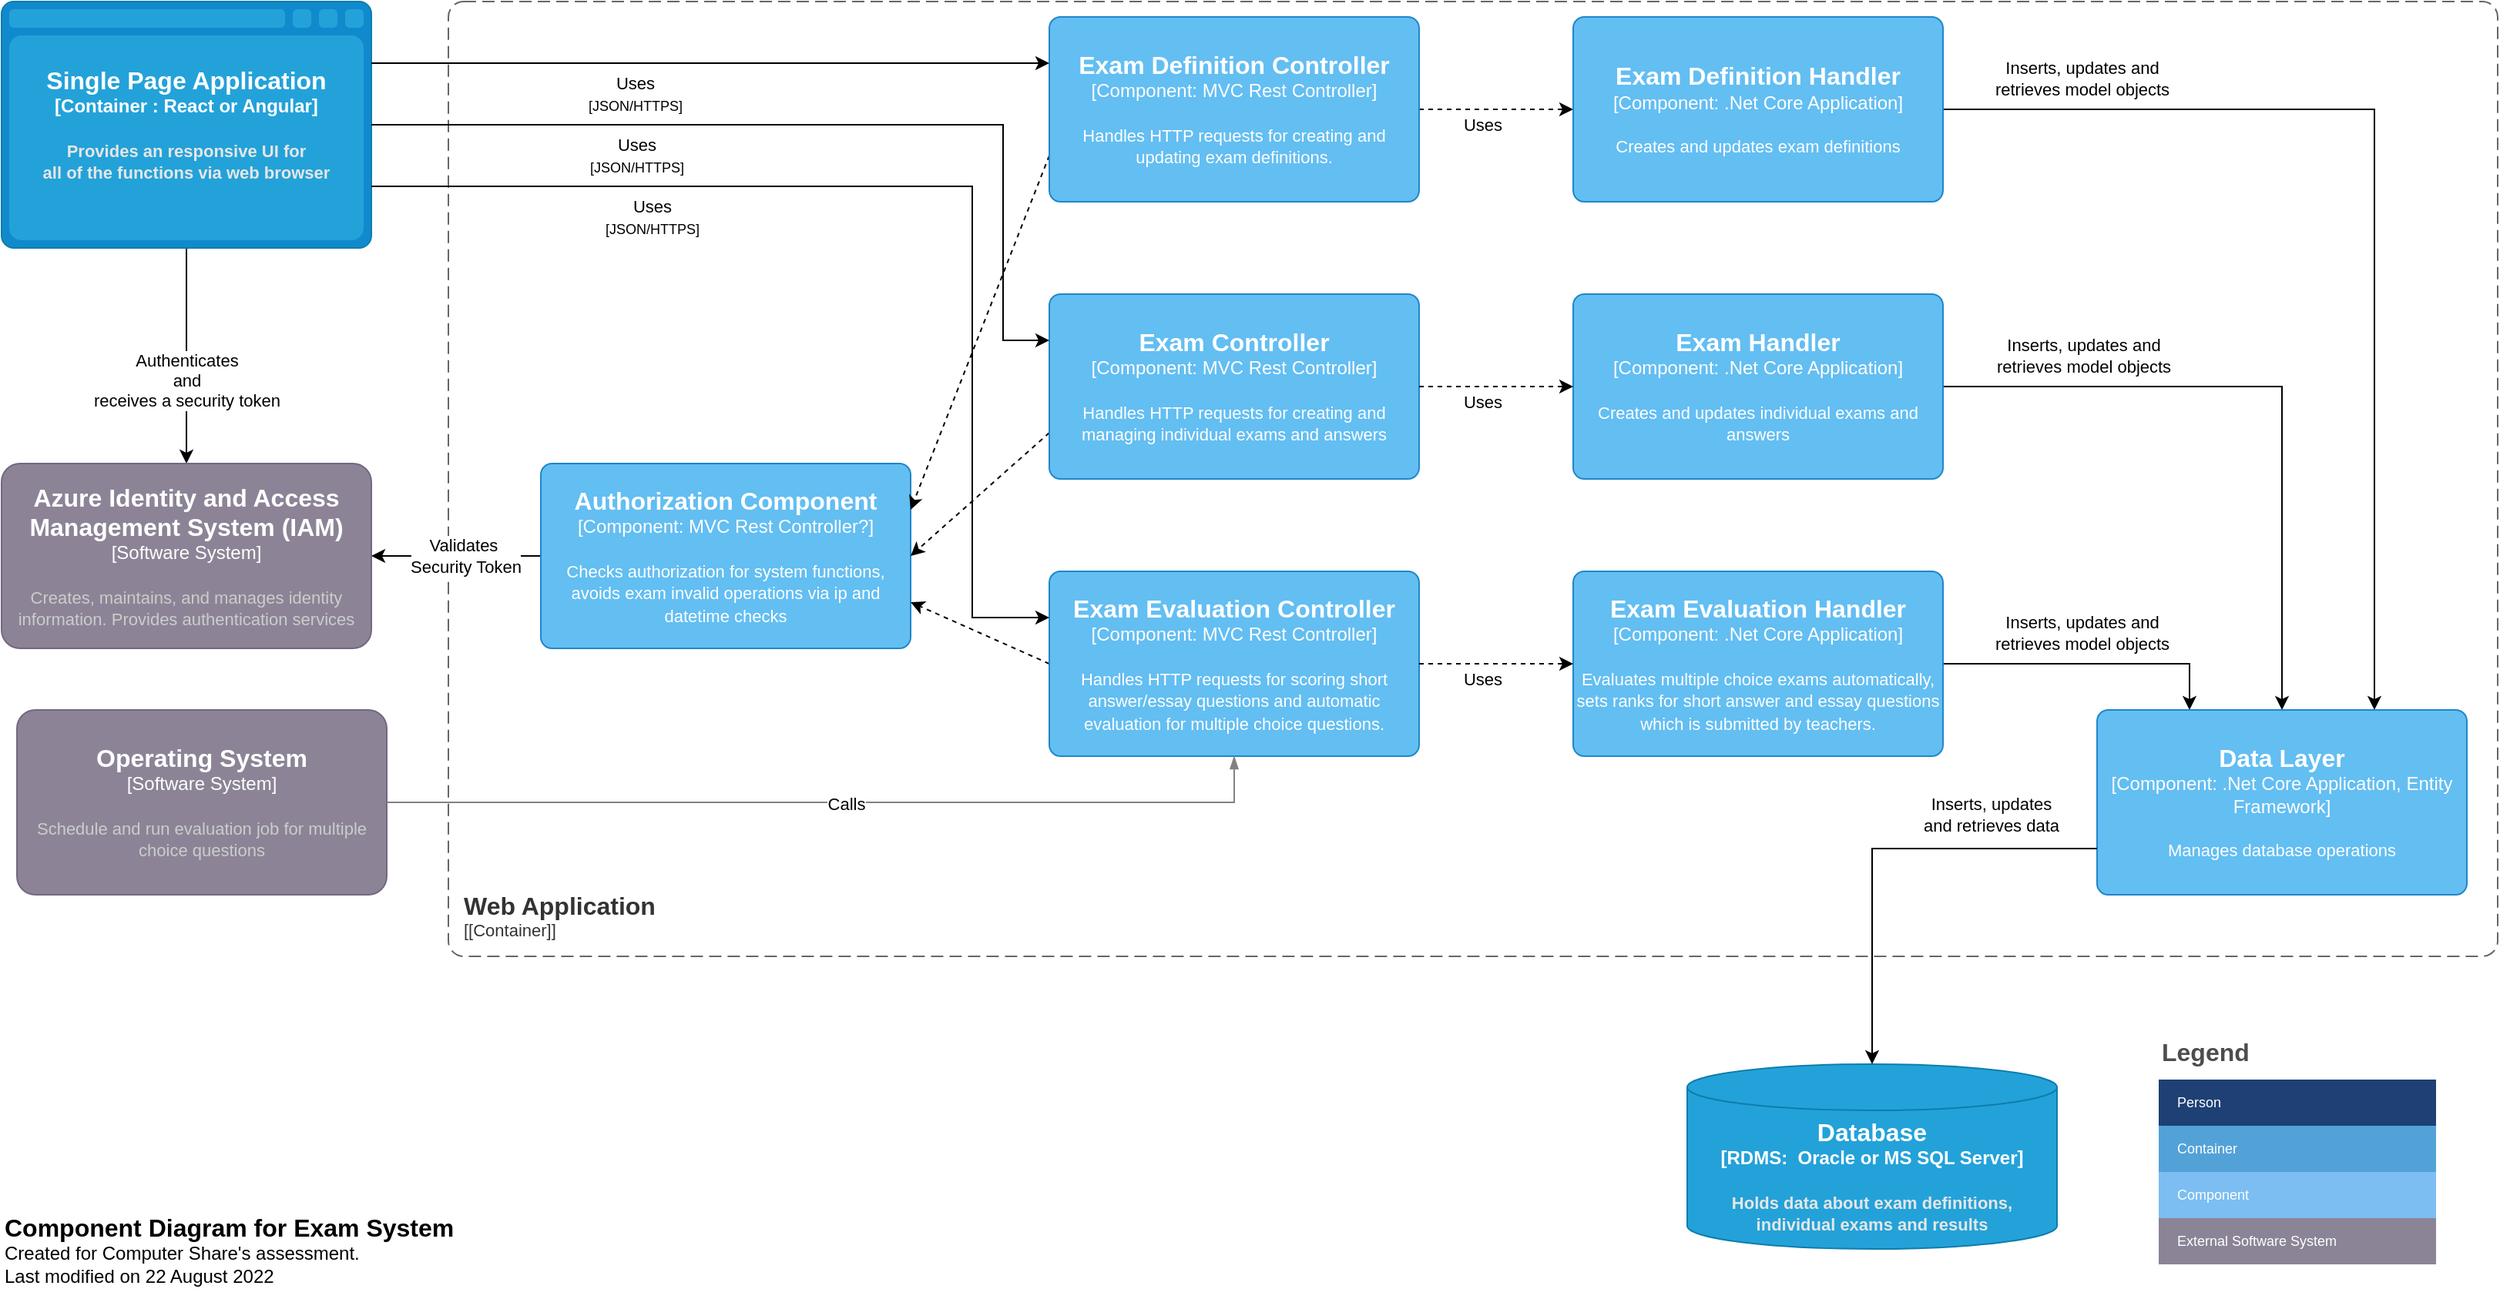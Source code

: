 <mxfile version="20.2.5" type="github">
  <diagram id="UyRPuzSYpdRJmJERUzkm" name="Page-1">
    <mxGraphModel dx="2500" dy="908" grid="1" gridSize="10" guides="1" tooltips="1" connect="1" arrows="1" fold="1" page="1" pageScale="1" pageWidth="827" pageHeight="1169" math="0" shadow="0">
      <root>
        <mxCell id="0" />
        <mxCell id="1" parent="0" />
        <object placeholders="1" c4Name="Web Application" c4Type="ContainerScopeBoundary" c4Application="[Container]" label="&lt;font style=&quot;font-size: 16px&quot;&gt;&lt;b&gt;&lt;div style=&quot;text-align: left&quot;&gt;%c4Name%&lt;/div&gt;&lt;/b&gt;&lt;/font&gt;&lt;div style=&quot;text-align: left&quot;&gt;[%c4Application%]&lt;/div&gt;" id="N0HlpnEwI89hhfbZXmFX-31">
          <mxCell style="rounded=1;fontSize=11;whiteSpace=wrap;html=1;dashed=1;arcSize=20;fillColor=none;strokeColor=#666666;fontColor=#333333;labelBackgroundColor=none;align=left;verticalAlign=bottom;labelBorderColor=none;spacingTop=0;spacing=10;dashPattern=8 4;metaEdit=1;rotatable=0;perimeter=rectanglePerimeter;noLabel=0;labelPadding=0;allowArrows=0;connectable=0;expand=0;recursiveResize=0;editable=1;pointerEvents=0;absoluteArcSize=1;points=[[0.25,0,0],[0.5,0,0],[0.75,0,0],[1,0.25,0],[1,0.5,0],[1,0.75,0],[0.75,1,0],[0.5,1,0],[0.25,1,0],[0,0.75,0],[0,0.5,0],[0,0.25,0]];" vertex="1" parent="1">
            <mxGeometry x="-510" y="30" width="1330" height="620" as="geometry" />
          </mxCell>
        </object>
        <mxCell id="N0HlpnEwI89hhfbZXmFX-4" style="edgeStyle=orthogonalEdgeStyle;rounded=0;orthogonalLoop=1;jettySize=auto;html=1;exitX=1;exitY=0.5;exitDx=0;exitDy=0;exitPerimeter=0;entryX=0.75;entryY=0;entryDx=0;entryDy=0;entryPerimeter=0;" edge="1" parent="1" source="N0HlpnEwI89hhfbZXmFX-50" target="N0HlpnEwI89hhfbZXmFX-64">
          <mxGeometry relative="1" as="geometry">
            <mxPoint x="40" y="760" as="sourcePoint" />
          </mxGeometry>
        </mxCell>
        <mxCell id="N0HlpnEwI89hhfbZXmFX-5" value="Inserts, updates and &lt;br&gt;retrieves model objects" style="edgeLabel;html=1;align=center;verticalAlign=middle;resizable=0;points=[];" vertex="1" connectable="0" parent="N0HlpnEwI89hhfbZXmFX-4">
          <mxGeometry x="-0.143" y="-1" relative="1" as="geometry">
            <mxPoint x="-189" y="-27" as="offset" />
          </mxGeometry>
        </mxCell>
        <mxCell id="N0HlpnEwI89hhfbZXmFX-6" style="edgeStyle=orthogonalEdgeStyle;rounded=0;orthogonalLoop=1;jettySize=auto;html=1;entryX=0.5;entryY=0;entryDx=0;entryDy=0;entryPerimeter=0;exitX=0.5;exitY=1;exitDx=0;exitDy=0;exitPerimeter=0;" edge="1" parent="1" source="N0HlpnEwI89hhfbZXmFX-20" target="N0HlpnEwI89hhfbZXmFX-17">
          <mxGeometry relative="1" as="geometry">
            <mxPoint x="540" y="760" as="sourcePoint" />
          </mxGeometry>
        </mxCell>
        <mxCell id="N0HlpnEwI89hhfbZXmFX-7" value="Authenticates&lt;br&gt;and&lt;br&gt;receives a security token" style="edgeLabel;html=1;align=center;verticalAlign=middle;resizable=0;points=[];" vertex="1" connectable="0" parent="N0HlpnEwI89hhfbZXmFX-6">
          <mxGeometry x="0.26" y="-2" relative="1" as="geometry">
            <mxPoint x="2" y="-2" as="offset" />
          </mxGeometry>
        </mxCell>
        <object placeholders="1" c4Type="Database" c4Container="RDMS" c4Technology=" Oracle or MS SQL Server" c4Description="Holds data about exam definitions,&#xa;individual exams and results" label="&lt;font style=&quot;font-size: 16px&quot;&gt;&lt;b&gt;%c4Type%&lt;/font&gt;&lt;div&gt;[%c4Container%:&amp;nbsp;%c4Technology%]&lt;/div&gt;&lt;br&gt;&lt;div&gt;&lt;font style=&quot;font-size: 11px&quot;&gt;&lt;font color=&quot;#E6E6E6&quot;&gt;%c4Description%&lt;/font&gt;&lt;/div&gt;" id="N0HlpnEwI89hhfbZXmFX-8">
          <mxCell style="shape=cylinder3;size=15;whiteSpace=wrap;html=1;boundedLbl=1;rounded=0;labelBackgroundColor=none;fillColor=#23A2D9;fontSize=12;fontColor=#ffffff;align=center;strokeColor=#0E7DAD;metaEdit=1;points=[[0.5,0,0],[1,0.25,0],[1,0.5,0],[1,0.75,0],[0.5,1,0],[0,0.75,0],[0,0.5,0],[0,0.25,0]];resizable=0;" vertex="1" parent="1">
            <mxGeometry x="294" y="720" width="240" height="120" as="geometry" />
          </mxCell>
        </object>
        <object placeholders="1" c4Name="Azure Identity and Access Management System (IAM)" c4Type="Software System" c4Description="Creates, maintains, and manages identity information. Provides authentication services" label="&lt;font style=&quot;font-size: 16px&quot;&gt;&lt;b&gt;%c4Name%&lt;/b&gt;&lt;/font&gt;&lt;div&gt;[%c4Type%]&lt;/div&gt;&lt;br&gt;&lt;div&gt;&lt;font style=&quot;font-size: 11px&quot;&gt;&lt;font color=&quot;#cccccc&quot;&gt;%c4Description%&lt;/font&gt;&lt;/div&gt;" id="N0HlpnEwI89hhfbZXmFX-17">
          <mxCell style="rounded=1;whiteSpace=wrap;html=1;labelBackgroundColor=none;fillColor=#8C8496;fontColor=#ffffff;align=center;arcSize=10;strokeColor=#736782;metaEdit=1;resizable=0;points=[[0.25,0,0],[0.5,0,0],[0.75,0,0],[1,0.25,0],[1,0.5,0],[1,0.75,0],[0.75,1,0],[0.5,1,0],[0.25,1,0],[0,0.75,0],[0,0.5,0],[0,0.25,0]];" vertex="1" parent="1">
            <mxGeometry x="-800" y="330" width="240" height="120" as="geometry" />
          </mxCell>
        </object>
        <object placeholders="1" c4Type="Single Page Application" c4Container="Container " c4Technology="React or Angular" c4Description="Provides an responsive UI for&#xa;all of the functions via web browser" label="&lt;font style=&quot;font-size: 16px&quot;&gt;&lt;b&gt;%c4Type%&lt;/font&gt;&lt;div&gt;[%c4Container%:&amp;nbsp;%c4Technology%]&lt;/div&gt;&lt;br&gt;&lt;div&gt;&lt;font style=&quot;font-size: 11px&quot;&gt;&lt;font color=&quot;#E6E6E6&quot;&gt;%c4Description%&lt;/font&gt;&lt;/div&gt;" id="N0HlpnEwI89hhfbZXmFX-20">
          <mxCell style="shape=mxgraph.c4.webBrowserContainer;whiteSpace=wrap;html=1;boundedLbl=1;rounded=0;labelBackgroundColor=none;fillColor=#118ACD;fontSize=12;fontColor=#ffffff;align=center;strokeColor=#0E7DAD;metaEdit=1;points=[[0.5,0,0],[1,0.25,0],[1,0.5,0],[1,0.75,0],[0.5,1,0],[0,0.75,0],[0,0.5,0],[0,0.25,0]];resizable=0;" vertex="1" parent="1">
            <mxGeometry x="-800" y="30" width="240" height="160" as="geometry" />
          </mxCell>
        </object>
        <mxCell id="N0HlpnEwI89hhfbZXmFX-21" style="edgeStyle=orthogonalEdgeStyle;rounded=0;orthogonalLoop=1;jettySize=auto;html=1;exitX=0;exitY=0.5;exitDx=0;exitDy=0;exitPerimeter=0;entryX=1;entryY=0.5;entryDx=0;entryDy=0;entryPerimeter=0;" edge="1" parent="1" source="N0HlpnEwI89hhfbZXmFX-32" target="N0HlpnEwI89hhfbZXmFX-17">
          <mxGeometry relative="1" as="geometry">
            <mxPoint x="370" y="650" as="sourcePoint" />
          </mxGeometry>
        </mxCell>
        <mxCell id="N0HlpnEwI89hhfbZXmFX-22" value="Validates&amp;nbsp;&lt;br&gt;Security Token" style="edgeLabel;html=1;align=center;verticalAlign=middle;resizable=0;points=[];" vertex="1" connectable="0" parent="N0HlpnEwI89hhfbZXmFX-21">
          <mxGeometry x="0.194" relative="1" as="geometry">
            <mxPoint x="16" as="offset" />
          </mxGeometry>
        </mxCell>
        <object placeholders="1" c4Name="Component Diagram for Exam System" c4Type="ContainerScopeBoundary" c4Description="Created for Computer Share&#39;s assessment.&#xa;Last modified on 22 August 2022" label="&lt;font style=&quot;font-size: 16px&quot;&gt;&lt;b&gt;&lt;div style=&quot;text-align: left&quot;&gt;%c4Name%&lt;/div&gt;&lt;/b&gt;&lt;/font&gt;&lt;div style=&quot;text-align: left&quot;&gt;%c4Description%&lt;/div&gt;" id="N0HlpnEwI89hhfbZXmFX-24">
          <mxCell style="text;html=1;strokeColor=none;fillColor=none;align=left;verticalAlign=top;whiteSpace=wrap;rounded=0;metaEdit=1;allowArrows=0;resizable=1;rotatable=0;connectable=0;recursiveResize=0;expand=0;pointerEvents=0;points=[[0.25,0,0],[0.5,0,0],[0.75,0,0],[1,0.25,0],[1,0.5,0],[1,0.75,0],[0.75,1,0],[0.5,1,0],[0.25,1,0],[0,0.75,0],[0,0.5,0],[0,0.25,0]];" vertex="1" parent="1">
            <mxGeometry x="-800" y="810" width="330" height="40" as="geometry" />
          </mxCell>
        </object>
        <mxCell id="N0HlpnEwI89hhfbZXmFX-25" value="Legend" style="align=left;fontSize=16;fontStyle=1;strokeColor=none;fillColor=none;fontColor=#4D4D4D;spacingTop=-8;resizable=0;" vertex="1" parent="1">
          <mxGeometry x="600" y="700" width="180" height="30" as="geometry" />
        </mxCell>
        <mxCell id="N0HlpnEwI89hhfbZXmFX-26" value="" style="shape=table;html=1;whiteSpace=wrap;startSize=0;container=1;collapsible=0;childLayout=tableLayout;fillColor=none;align=left;spacingLeft=10;strokeColor=none;rounded=1;arcSize=11;fontColor=#FFFFFF;resizable=0;points=[[0.25,0,0],[0.5,0,0],[0.75,0,0],[1,0.25,0],[1,0.5,0],[1,0.75,0],[0.75,1,0],[0.5,1,0],[0.25,1,0],[0,0.75,0],[0,0.5,0],[0,0.25,0]];fontSize=9;" vertex="1" parent="1">
          <mxGeometry x="600" y="730" width="180" height="120" as="geometry" />
        </mxCell>
        <mxCell id="N0HlpnEwI89hhfbZXmFX-27" value="Person" style="shape=partialRectangle;html=1;whiteSpace=wrap;connectable=0;fillColor=#1E4074;top=0;left=0;bottom=0;right=0;overflow=hidden;pointerEvents=1;align=left;spacingLeft=10;strokeColor=none;fontColor=#FFFFFF;fontSize=9;" vertex="1" parent="N0HlpnEwI89hhfbZXmFX-26">
          <mxGeometry width="180" height="30" as="geometry" />
        </mxCell>
        <mxCell id="N0HlpnEwI89hhfbZXmFX-28" value="Container" style="shape=partialRectangle;html=1;whiteSpace=wrap;connectable=0;fillColor=#52A2D8;top=0;left=0;bottom=0;right=0;overflow=hidden;pointerEvents=1;align=left;spacingLeft=10;fontColor=#FFFFFF;fontSize=9;" vertex="1" parent="N0HlpnEwI89hhfbZXmFX-26">
          <mxGeometry y="30" width="180" height="30" as="geometry" />
        </mxCell>
        <mxCell id="N0HlpnEwI89hhfbZXmFX-29" value="Component" style="shape=partialRectangle;html=1;whiteSpace=wrap;connectable=0;fillColor=#7CBEF1;top=0;left=0;bottom=0;right=0;overflow=hidden;pointerEvents=1;align=left;spacingLeft=10;fontColor=#FFFFFF;fontSize=9;" vertex="1" parent="N0HlpnEwI89hhfbZXmFX-26">
          <mxGeometry y="60" width="180" height="30" as="geometry" />
        </mxCell>
        <mxCell id="N0HlpnEwI89hhfbZXmFX-30" value="External Software System" style="shape=partialRectangle;html=1;whiteSpace=wrap;connectable=0;fillColor=#8B8496;top=0;left=0;bottom=0;right=0;overflow=hidden;pointerEvents=1;align=left;spacingLeft=10;fontColor=#FFFFFF;fontSize=9;" vertex="1" parent="N0HlpnEwI89hhfbZXmFX-26">
          <mxGeometry y="90" width="180" height="30" as="geometry" />
        </mxCell>
        <object placeholders="1" c4Name="Authorization Component" c4Type="Component" c4Technology="MVC Rest Controller?" c4Description="Checks authorization for system functions, avoids exam invalid operations via ip and datetime checks" label="&lt;font style=&quot;font-size: 16px&quot;&gt;&lt;b&gt;%c4Name%&lt;/b&gt;&lt;/font&gt;&lt;div&gt;[%c4Type%: %c4Technology%]&lt;/div&gt;&lt;br&gt;&lt;div&gt;&lt;font style=&quot;font-size: 11px&quot;&gt;%c4Description%&lt;/font&gt;&lt;/div&gt;" id="N0HlpnEwI89hhfbZXmFX-32">
          <mxCell style="rounded=1;whiteSpace=wrap;html=1;labelBackgroundColor=none;fillColor=#63BEF2;fontColor=#ffffff;align=center;arcSize=6;strokeColor=#2086C9;metaEdit=1;resizable=0;points=[[0.25,0,0],[0.5,0,0],[0.75,0,0],[1,0.25,0],[1,0.5,0],[1,0.75,0],[0.75,1,0],[0.5,1,0],[0.25,1,0],[0,0.75,0],[0,0.5,0],[0,0.25,0]];" vertex="1" parent="1">
            <mxGeometry x="-450" y="330" width="240" height="120" as="geometry" />
          </mxCell>
        </object>
        <mxCell id="N0HlpnEwI89hhfbZXmFX-49" style="rounded=0;orthogonalLoop=1;jettySize=auto;html=1;exitX=0;exitY=0.75;exitDx=0;exitDy=0;exitPerimeter=0;entryX=1;entryY=0.25;entryDx=0;entryDy=0;entryPerimeter=0;dashed=1;" edge="1" parent="1" source="N0HlpnEwI89hhfbZXmFX-33" target="N0HlpnEwI89hhfbZXmFX-32">
          <mxGeometry relative="1" as="geometry" />
        </mxCell>
        <mxCell id="N0HlpnEwI89hhfbZXmFX-55" style="edgeStyle=none;rounded=0;orthogonalLoop=1;jettySize=auto;html=1;exitX=1;exitY=0.5;exitDx=0;exitDy=0;exitPerimeter=0;entryX=0;entryY=0.5;entryDx=0;entryDy=0;entryPerimeter=0;dashed=1;" edge="1" parent="1" source="N0HlpnEwI89hhfbZXmFX-33" target="N0HlpnEwI89hhfbZXmFX-50">
          <mxGeometry relative="1" as="geometry" />
        </mxCell>
        <mxCell id="N0HlpnEwI89hhfbZXmFX-56" value="Uses" style="edgeLabel;html=1;align=center;verticalAlign=middle;resizable=0;points=[];" vertex="1" connectable="0" parent="N0HlpnEwI89hhfbZXmFX-55">
          <mxGeometry x="-0.36" relative="1" as="geometry">
            <mxPoint x="9" y="10" as="offset" />
          </mxGeometry>
        </mxCell>
        <object placeholders="1" c4Name="Exam Definition Controller" c4Type="Component" c4Technology="MVC Rest Controller" c4Description="Handles HTTP requests for creating and updating exam definitions." label="&lt;font style=&quot;font-size: 16px&quot;&gt;&lt;b&gt;%c4Name%&lt;/b&gt;&lt;/font&gt;&lt;div&gt;[%c4Type%: %c4Technology%]&lt;/div&gt;&lt;br&gt;&lt;div&gt;&lt;font style=&quot;font-size: 11px&quot;&gt;%c4Description%&lt;/font&gt;&lt;/div&gt;" id="N0HlpnEwI89hhfbZXmFX-33">
          <mxCell style="rounded=1;whiteSpace=wrap;html=1;labelBackgroundColor=none;fillColor=#63BEF2;fontColor=#ffffff;align=center;arcSize=6;strokeColor=#2086C9;metaEdit=1;resizable=0;points=[[0.25,0,0],[0.5,0,0],[0.75,0,0],[1,0.25,0],[1,0.5,0],[1,0.75,0],[0.75,1,0],[0.5,1,0],[0.25,1,0],[0,0.75,0],[0,0.5,0],[0,0.25,0]];" vertex="1" parent="1">
            <mxGeometry x="-120" y="40" width="240" height="120" as="geometry" />
          </mxCell>
        </object>
        <mxCell id="N0HlpnEwI89hhfbZXmFX-48" style="rounded=0;orthogonalLoop=1;jettySize=auto;html=1;exitX=0;exitY=0.75;exitDx=0;exitDy=0;exitPerimeter=0;dashed=1;entryX=1;entryY=0.5;entryDx=0;entryDy=0;entryPerimeter=0;" edge="1" parent="1" source="N0HlpnEwI89hhfbZXmFX-34" target="N0HlpnEwI89hhfbZXmFX-32">
          <mxGeometry relative="1" as="geometry" />
        </mxCell>
        <object placeholders="1" c4Name="Exam Controller" c4Type="Component" c4Technology="MVC Rest Controller" c4Description="Handles HTTP requests for creating and managing individual exams and answers" label="&lt;font style=&quot;font-size: 16px&quot;&gt;&lt;b&gt;%c4Name%&lt;/b&gt;&lt;/font&gt;&lt;div&gt;[%c4Type%: %c4Technology%]&lt;/div&gt;&lt;br&gt;&lt;div&gt;&lt;font style=&quot;font-size: 11px&quot;&gt;%c4Description%&lt;/font&gt;&lt;/div&gt;" id="N0HlpnEwI89hhfbZXmFX-34">
          <mxCell style="rounded=1;whiteSpace=wrap;html=1;labelBackgroundColor=none;fillColor=#63BEF2;fontColor=#ffffff;align=center;arcSize=6;strokeColor=#2086C9;metaEdit=1;resizable=0;points=[[0.25,0,0],[0.5,0,0],[0.75,0,0],[1,0.25,0],[1,0.5,0],[1,0.75,0],[0.75,1,0],[0.5,1,0],[0.25,1,0],[0,0.75,0],[0,0.5,0],[0,0.25,0]];" vertex="1" parent="1">
            <mxGeometry x="-120" y="220" width="240" height="120" as="geometry" />
          </mxCell>
        </object>
        <mxCell id="N0HlpnEwI89hhfbZXmFX-47" style="rounded=0;orthogonalLoop=1;jettySize=auto;html=1;exitX=0;exitY=0.5;exitDx=0;exitDy=0;exitPerimeter=0;entryX=1;entryY=0.75;entryDx=0;entryDy=0;entryPerimeter=0;dashed=1;" edge="1" parent="1" source="N0HlpnEwI89hhfbZXmFX-35" target="N0HlpnEwI89hhfbZXmFX-32">
          <mxGeometry relative="1" as="geometry" />
        </mxCell>
        <object placeholders="1" c4Name="Exam Evaluation Controller" c4Type="Component" c4Technology="MVC Rest Controller" c4Description="Handles HTTP requests for scoring short answer/essay questions and automatic evaluation for multiple choice questions." label="&lt;font style=&quot;font-size: 16px&quot;&gt;&lt;b&gt;%c4Name%&lt;/b&gt;&lt;/font&gt;&lt;div&gt;[%c4Type%: %c4Technology%]&lt;/div&gt;&lt;br&gt;&lt;div&gt;&lt;font style=&quot;font-size: 11px&quot;&gt;%c4Description%&lt;/font&gt;&lt;/div&gt;" id="N0HlpnEwI89hhfbZXmFX-35">
          <mxCell style="rounded=1;whiteSpace=wrap;html=1;labelBackgroundColor=none;fillColor=#63BEF2;fontColor=#ffffff;align=center;arcSize=6;strokeColor=#2086C9;metaEdit=1;resizable=0;points=[[0.25,0,0],[0.5,0,0],[0.75,0,0],[1,0.25,0],[1,0.5,0],[1,0.75,0],[0.75,1,0],[0.5,1,0],[0.25,1,0],[0,0.75,0],[0,0.5,0],[0,0.25,0]];" vertex="1" parent="1">
            <mxGeometry x="-120" y="400" width="240" height="120" as="geometry" />
          </mxCell>
        </object>
        <mxCell id="N0HlpnEwI89hhfbZXmFX-36" style="edgeStyle=orthogonalEdgeStyle;rounded=0;orthogonalLoop=1;jettySize=auto;html=1;exitX=1;exitY=0.5;exitDx=0;exitDy=0;exitPerimeter=0;entryX=0.5;entryY=0;entryDx=0;entryDy=0;entryPerimeter=0;" edge="1" parent="1" source="N0HlpnEwI89hhfbZXmFX-51" target="N0HlpnEwI89hhfbZXmFX-64">
          <mxGeometry relative="1" as="geometry">
            <mxPoint x="-110" y="800" as="sourcePoint" />
            <mxPoint x="290.08" y="810" as="targetPoint" />
          </mxGeometry>
        </mxCell>
        <mxCell id="N0HlpnEwI89hhfbZXmFX-37" value="Inserts, updates&amp;nbsp;and&lt;br&gt;retrieves model objects" style="edgeLabel;html=1;align=center;verticalAlign=middle;resizable=0;points=[];" vertex="1" connectable="0" parent="N0HlpnEwI89hhfbZXmFX-36">
          <mxGeometry x="-0.143" y="-1" relative="1" as="geometry">
            <mxPoint x="-94" y="-21" as="offset" />
          </mxGeometry>
        </mxCell>
        <mxCell id="N0HlpnEwI89hhfbZXmFX-38" style="edgeStyle=orthogonalEdgeStyle;rounded=0;orthogonalLoop=1;jettySize=auto;html=1;exitX=1;exitY=0.5;exitDx=0;exitDy=0;exitPerimeter=0;entryX=0.25;entryY=0;entryDx=0;entryDy=0;entryPerimeter=0;" edge="1" parent="1" source="N0HlpnEwI89hhfbZXmFX-54" target="N0HlpnEwI89hhfbZXmFX-64">
          <mxGeometry relative="1" as="geometry">
            <mxPoint x="-120" y="860" as="sourcePoint" />
            <mxPoint x="-60" y="730" as="targetPoint" />
          </mxGeometry>
        </mxCell>
        <mxCell id="N0HlpnEwI89hhfbZXmFX-39" value="Inserts, updates&amp;nbsp;and&lt;br&gt;retrieves model objects" style="edgeLabel;html=1;align=center;verticalAlign=middle;resizable=0;points=[];" vertex="1" connectable="0" parent="N0HlpnEwI89hhfbZXmFX-38">
          <mxGeometry x="-0.143" y="-1" relative="1" as="geometry">
            <mxPoint x="8" y="-21" as="offset" />
          </mxGeometry>
        </mxCell>
        <mxCell id="N0HlpnEwI89hhfbZXmFX-40" style="edgeStyle=orthogonalEdgeStyle;rounded=0;orthogonalLoop=1;jettySize=auto;html=1;exitX=1;exitY=0.25;exitDx=0;exitDy=0;exitPerimeter=0;entryX=0;entryY=0.25;entryDx=0;entryDy=0;entryPerimeter=0;" edge="1" parent="1" source="N0HlpnEwI89hhfbZXmFX-20" target="N0HlpnEwI89hhfbZXmFX-33">
          <mxGeometry relative="1" as="geometry">
            <mxPoint x="-300" y="120" as="sourcePoint" />
            <mxPoint x="-380" y="250" as="targetPoint" />
          </mxGeometry>
        </mxCell>
        <mxCell id="N0HlpnEwI89hhfbZXmFX-41" value="Uses&lt;br&gt;&lt;font style=&quot;font-size: 9px;&quot;&gt;[JSON/HTTPS]&lt;/font&gt;" style="edgeLabel;html=1;align=center;verticalAlign=middle;resizable=0;points=[];" vertex="1" connectable="0" parent="N0HlpnEwI89hhfbZXmFX-40">
          <mxGeometry x="-0.277" y="2" relative="1" as="geometry">
            <mxPoint x="12" y="22" as="offset" />
          </mxGeometry>
        </mxCell>
        <mxCell id="N0HlpnEwI89hhfbZXmFX-42" style="edgeStyle=orthogonalEdgeStyle;rounded=0;orthogonalLoop=1;jettySize=auto;html=1;exitX=1;exitY=0.5;exitDx=0;exitDy=0;exitPerimeter=0;entryX=0;entryY=0.25;entryDx=0;entryDy=0;entryPerimeter=0;" edge="1" parent="1" source="N0HlpnEwI89hhfbZXmFX-20" target="N0HlpnEwI89hhfbZXmFX-34">
          <mxGeometry relative="1" as="geometry">
            <mxPoint x="-490" y="190" as="sourcePoint" />
            <mxPoint y="240" as="targetPoint" />
            <Array as="points">
              <mxPoint x="-150" y="110" />
              <mxPoint x="-150" y="250" />
            </Array>
          </mxGeometry>
        </mxCell>
        <mxCell id="N0HlpnEwI89hhfbZXmFX-43" value="Uses&lt;br&gt;&lt;font style=&quot;font-size: 9px;&quot;&gt;[JSON/HTTPS]&lt;/font&gt;" style="edgeLabel;html=1;align=center;verticalAlign=middle;resizable=0;points=[];" vertex="1" connectable="0" parent="N0HlpnEwI89hhfbZXmFX-42">
          <mxGeometry x="-0.277" y="2" relative="1" as="geometry">
            <mxPoint x="-38" y="22" as="offset" />
          </mxGeometry>
        </mxCell>
        <mxCell id="N0HlpnEwI89hhfbZXmFX-44" style="edgeStyle=orthogonalEdgeStyle;rounded=0;orthogonalLoop=1;jettySize=auto;html=1;exitX=1;exitY=0.75;exitDx=0;exitDy=0;exitPerimeter=0;entryX=0;entryY=0.25;entryDx=0;entryDy=0;entryPerimeter=0;" edge="1" parent="1" source="N0HlpnEwI89hhfbZXmFX-20" target="N0HlpnEwI89hhfbZXmFX-35">
          <mxGeometry relative="1" as="geometry">
            <mxPoint x="-520" y="120" as="sourcePoint" />
            <mxPoint x="10" y="250" as="targetPoint" />
            <Array as="points">
              <mxPoint x="-170" y="150" />
              <mxPoint x="-170" y="430" />
            </Array>
          </mxGeometry>
        </mxCell>
        <mxCell id="N0HlpnEwI89hhfbZXmFX-45" value="Uses&lt;br&gt;&lt;font style=&quot;font-size: 9px;&quot;&gt;[JSON/HTTPS]&lt;/font&gt;" style="edgeLabel;html=1;align=center;verticalAlign=middle;resizable=0;points=[];" vertex="1" connectable="0" parent="N0HlpnEwI89hhfbZXmFX-44">
          <mxGeometry x="-0.277" y="2" relative="1" as="geometry">
            <mxPoint x="-79" y="22" as="offset" />
          </mxGeometry>
        </mxCell>
        <object placeholders="1" c4Name="Exam Definition Handler" c4Type="Component" c4Technology=".Net Core Application" c4Description="Creates and updates exam definitions" label="&lt;font style=&quot;font-size: 16px&quot;&gt;&lt;b&gt;%c4Name%&lt;/b&gt;&lt;/font&gt;&lt;div&gt;[%c4Type%: %c4Technology%]&lt;/div&gt;&lt;br&gt;&lt;div&gt;&lt;font style=&quot;font-size: 11px&quot;&gt;%c4Description%&lt;/font&gt;&lt;/div&gt;" id="N0HlpnEwI89hhfbZXmFX-50">
          <mxCell style="rounded=1;whiteSpace=wrap;html=1;labelBackgroundColor=none;fillColor=#63BEF2;fontColor=#ffffff;align=center;arcSize=6;strokeColor=#2086C9;metaEdit=1;resizable=0;points=[[0.25,0,0],[0.5,0,0],[0.75,0,0],[1,0.25,0],[1,0.5,0],[1,0.75,0],[0.75,1,0],[0.5,1,0],[0.25,1,0],[0,0.75,0],[0,0.5,0],[0,0.25,0]];" vertex="1" parent="1">
            <mxGeometry x="220" y="40" width="240" height="120" as="geometry" />
          </mxCell>
        </object>
        <object placeholders="1" c4Name="Exam Handler" c4Type="Component" c4Technology=".Net Core Application" c4Description="Creates and updates individual exams and answers" label="&lt;font style=&quot;font-size: 16px&quot;&gt;&lt;b&gt;%c4Name%&lt;/b&gt;&lt;/font&gt;&lt;div&gt;[%c4Type%: %c4Technology%]&lt;/div&gt;&lt;br&gt;&lt;div&gt;&lt;font style=&quot;font-size: 11px&quot;&gt;%c4Description%&lt;/font&gt;&lt;/div&gt;" id="N0HlpnEwI89hhfbZXmFX-51">
          <mxCell style="rounded=1;whiteSpace=wrap;html=1;labelBackgroundColor=none;fillColor=#63BEF2;fontColor=#ffffff;align=center;arcSize=6;strokeColor=#2086C9;metaEdit=1;resizable=0;points=[[0.25,0,0],[0.5,0,0],[0.75,0,0],[1,0.25,0],[1,0.5,0],[1,0.75,0],[0.75,1,0],[0.5,1,0],[0.25,1,0],[0,0.75,0],[0,0.5,0],[0,0.25,0]];" vertex="1" parent="1">
            <mxGeometry x="220" y="220" width="240" height="120" as="geometry" />
          </mxCell>
        </object>
        <object placeholders="1" c4Name="Exam Evaluation Handler" c4Type="Component" c4Technology=".Net Core Application" c4Description="Evaluates multiple choice exams automatically,&#xa;sets ranks for short answer and essay questions which is submitted by teachers." label="&lt;font style=&quot;font-size: 16px&quot;&gt;&lt;b&gt;%c4Name%&lt;/b&gt;&lt;/font&gt;&lt;div&gt;[%c4Type%: %c4Technology%]&lt;/div&gt;&lt;br&gt;&lt;div&gt;&lt;font style=&quot;font-size: 11px&quot;&gt;%c4Description%&lt;/font&gt;&lt;/div&gt;" id="N0HlpnEwI89hhfbZXmFX-54">
          <mxCell style="rounded=1;whiteSpace=wrap;html=1;labelBackgroundColor=none;fillColor=#63BEF2;fontColor=#ffffff;align=center;arcSize=6;strokeColor=#2086C9;metaEdit=1;resizable=0;points=[[0.25,0,0],[0.5,0,0],[0.75,0,0],[1,0.25,0],[1,0.5,0],[1,0.75,0],[0.75,1,0],[0.5,1,0],[0.25,1,0],[0,0.75,0],[0,0.5,0],[0,0.25,0]];" vertex="1" parent="1">
            <mxGeometry x="220" y="400" width="240" height="120" as="geometry" />
          </mxCell>
        </object>
        <mxCell id="N0HlpnEwI89hhfbZXmFX-57" style="edgeStyle=none;rounded=0;orthogonalLoop=1;jettySize=auto;html=1;dashed=1;" edge="1" parent="1" source="N0HlpnEwI89hhfbZXmFX-34" target="N0HlpnEwI89hhfbZXmFX-51">
          <mxGeometry relative="1" as="geometry">
            <mxPoint x="130" y="110" as="sourcePoint" />
            <mxPoint x="230" y="110" as="targetPoint" />
          </mxGeometry>
        </mxCell>
        <mxCell id="N0HlpnEwI89hhfbZXmFX-58" value="Uses" style="edgeLabel;html=1;align=center;verticalAlign=middle;resizable=0;points=[];" vertex="1" connectable="0" parent="N0HlpnEwI89hhfbZXmFX-57">
          <mxGeometry x="-0.36" relative="1" as="geometry">
            <mxPoint x="9" y="10" as="offset" />
          </mxGeometry>
        </mxCell>
        <mxCell id="N0HlpnEwI89hhfbZXmFX-59" style="edgeStyle=none;rounded=0;orthogonalLoop=1;jettySize=auto;html=1;exitX=1;exitY=0.5;exitDx=0;exitDy=0;exitPerimeter=0;entryX=0;entryY=0.5;entryDx=0;entryDy=0;entryPerimeter=0;dashed=1;" edge="1" parent="1" source="N0HlpnEwI89hhfbZXmFX-35" target="N0HlpnEwI89hhfbZXmFX-54">
          <mxGeometry relative="1" as="geometry">
            <mxPoint x="140" y="120" as="sourcePoint" />
            <mxPoint x="240" y="120" as="targetPoint" />
          </mxGeometry>
        </mxCell>
        <mxCell id="N0HlpnEwI89hhfbZXmFX-60" value="Uses" style="edgeLabel;html=1;align=center;verticalAlign=middle;resizable=0;points=[];" vertex="1" connectable="0" parent="N0HlpnEwI89hhfbZXmFX-59">
          <mxGeometry x="-0.36" relative="1" as="geometry">
            <mxPoint x="9" y="10" as="offset" />
          </mxGeometry>
        </mxCell>
        <object placeholders="1" c4Name="Operating System" c4Type="Software System" c4Description="Schedule and run evaluation job for multiple choice questions" label="&lt;font style=&quot;font-size: 16px&quot;&gt;&lt;b&gt;%c4Name%&lt;/b&gt;&lt;/font&gt;&lt;div&gt;[%c4Type%]&lt;/div&gt;&lt;br&gt;&lt;div&gt;&lt;font style=&quot;font-size: 11px&quot;&gt;&lt;font color=&quot;#cccccc&quot;&gt;%c4Description%&lt;/font&gt;&lt;/div&gt;" id="N0HlpnEwI89hhfbZXmFX-61">
          <mxCell style="rounded=1;whiteSpace=wrap;html=1;labelBackgroundColor=none;fillColor=#8C8496;fontColor=#ffffff;align=center;arcSize=10;strokeColor=#736782;metaEdit=1;resizable=0;points=[[0.25,0,0],[0.5,0,0],[0.75,0,0],[1,0.25,0],[1,0.5,0],[1,0.75,0],[0.75,1,0],[0.5,1,0],[0.25,1,0],[0,0.75,0],[0,0.5,0],[0,0.25,0]];" vertex="1" parent="1">
            <mxGeometry x="-790" y="490" width="240" height="120" as="geometry" />
          </mxCell>
        </object>
        <object placeholders="1" c4Type="Relationship" id="N0HlpnEwI89hhfbZXmFX-62">
          <mxCell style="endArrow=blockThin;html=1;fontSize=10;fontColor=#404040;strokeWidth=1;endFill=1;strokeColor=#828282;elbow=vertical;metaEdit=1;jumpStyle=arc;jumpSize=16;rounded=0;edgeStyle=orthogonalEdgeStyle;exitX=1;exitY=0.5;exitDx=0;exitDy=0;exitPerimeter=0;entryX=0.5;entryY=1;entryDx=0;entryDy=0;entryPerimeter=0;" edge="1" parent="1" source="N0HlpnEwI89hhfbZXmFX-61" target="N0HlpnEwI89hhfbZXmFX-35">
            <mxGeometry width="240" relative="1" as="geometry">
              <mxPoint x="-270" y="560" as="sourcePoint" />
              <mxPoint x="-30" y="560" as="targetPoint" />
              <Array as="points">
                <mxPoint y="550" />
              </Array>
            </mxGeometry>
          </mxCell>
        </object>
        <mxCell id="N0HlpnEwI89hhfbZXmFX-63" value="Calls" style="edgeLabel;html=1;align=center;verticalAlign=middle;resizable=0;points=[];" vertex="1" connectable="0" parent="N0HlpnEwI89hhfbZXmFX-62">
          <mxGeometry x="0.023" y="-1" relative="1" as="geometry">
            <mxPoint x="1" as="offset" />
          </mxGeometry>
        </mxCell>
        <object placeholders="1" c4Name="Data Layer" c4Type="Component" c4Technology=".Net Core Application, Entity Framework" c4Description="Manages database operations" label="&lt;font style=&quot;font-size: 16px&quot;&gt;&lt;b&gt;%c4Name%&lt;/b&gt;&lt;/font&gt;&lt;div&gt;[%c4Type%: %c4Technology%]&lt;/div&gt;&lt;br&gt;&lt;div&gt;&lt;font style=&quot;font-size: 11px&quot;&gt;%c4Description%&lt;/font&gt;&lt;/div&gt;" id="N0HlpnEwI89hhfbZXmFX-64">
          <mxCell style="rounded=1;whiteSpace=wrap;html=1;labelBackgroundColor=none;fillColor=#63BEF2;fontColor=#ffffff;align=center;arcSize=6;strokeColor=#2086C9;metaEdit=1;resizable=0;points=[[0.25,0,0],[0.5,0,0],[0.75,0,0],[1,0.25,0],[1,0.5,0],[1,0.75,0],[0.75,1,0],[0.5,1,0],[0.25,1,0],[0,0.75,0],[0,0.5,0],[0,0.25,0]];" vertex="1" parent="1">
            <mxGeometry x="560" y="490" width="240" height="120" as="geometry" />
          </mxCell>
        </object>
        <mxCell id="N0HlpnEwI89hhfbZXmFX-65" style="edgeStyle=orthogonalEdgeStyle;rounded=0;orthogonalLoop=1;jettySize=auto;html=1;exitX=0;exitY=0.75;exitDx=0;exitDy=0;exitPerimeter=0;entryX=0.5;entryY=0;entryDx=0;entryDy=0;entryPerimeter=0;" edge="1" parent="1" source="N0HlpnEwI89hhfbZXmFX-64" target="N0HlpnEwI89hhfbZXmFX-8">
          <mxGeometry relative="1" as="geometry">
            <mxPoint x="360" y="620" as="sourcePoint" />
            <mxPoint x="520" y="650" as="targetPoint" />
          </mxGeometry>
        </mxCell>
        <mxCell id="N0HlpnEwI89hhfbZXmFX-66" value="Inserts, updates&lt;br&gt;and&amp;nbsp;retrieves data" style="edgeLabel;html=1;align=center;verticalAlign=middle;resizable=0;points=[];" vertex="1" connectable="0" parent="N0HlpnEwI89hhfbZXmFX-65">
          <mxGeometry x="-0.143" y="-1" relative="1" as="geometry">
            <mxPoint x="53" y="-21" as="offset" />
          </mxGeometry>
        </mxCell>
      </root>
    </mxGraphModel>
  </diagram>
</mxfile>
